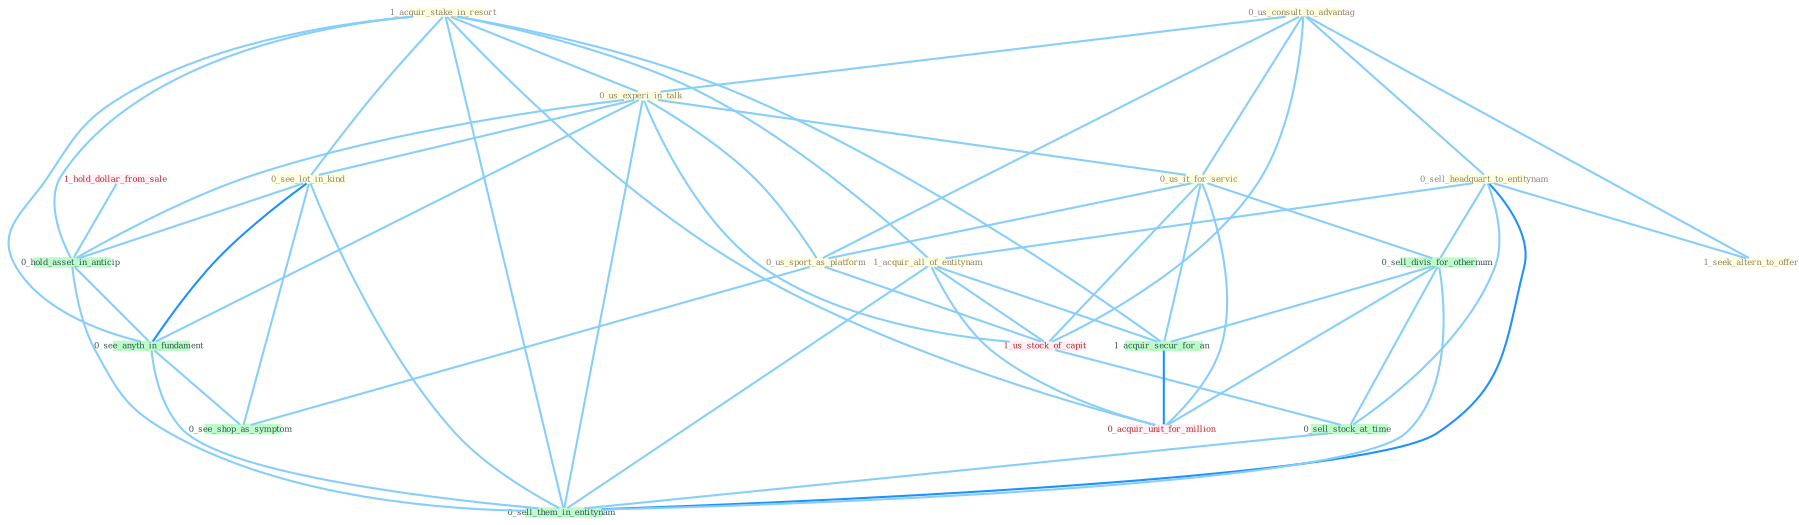 Graph G{ 
    node
    [shape=polygon,style=filled,width=.5,height=.06,color="#BDFCC9",fixedsize=true,fontsize=4,
    fontcolor="#2f4f4f"];
    {node
    [color="#ffffe0", fontcolor="#8b7d6b"] "1_acquir_stake_in_resort " "0_us_consult_to_advantag " "0_us_experi_in_talk " "0_us_it_for_servic " "0_sell_headquart_to_entitynam " "1_acquir_all_of_entitynam " "1_seek_altern_to_offer " "0_see_lot_in_kind " "0_us_sport_as_platform "}
{node [color="#fff0f5", fontcolor="#b22222"] "1_us_stock_of_capit " "1_hold_dollar_from_sale " "0_acquir_unit_for_million "}
edge [color="#B0E2FF"];

	"1_acquir_stake_in_resort " -- "0_us_experi_in_talk " [w="1", color="#87cefa" ];
	"1_acquir_stake_in_resort " -- "1_acquir_all_of_entitynam " [w="1", color="#87cefa" ];
	"1_acquir_stake_in_resort " -- "0_see_lot_in_kind " [w="1", color="#87cefa" ];
	"1_acquir_stake_in_resort " -- "1_acquir_secur_for_an " [w="1", color="#87cefa" ];
	"1_acquir_stake_in_resort " -- "0_hold_asset_in_anticip " [w="1", color="#87cefa" ];
	"1_acquir_stake_in_resort " -- "0_see_anyth_in_fundament " [w="1", color="#87cefa" ];
	"1_acquir_stake_in_resort " -- "0_acquir_unit_for_million " [w="1", color="#87cefa" ];
	"1_acquir_stake_in_resort " -- "0_sell_them_in_entitynam " [w="1", color="#87cefa" ];
	"0_us_consult_to_advantag " -- "0_us_experi_in_talk " [w="1", color="#87cefa" ];
	"0_us_consult_to_advantag " -- "0_us_it_for_servic " [w="1", color="#87cefa" ];
	"0_us_consult_to_advantag " -- "0_sell_headquart_to_entitynam " [w="1", color="#87cefa" ];
	"0_us_consult_to_advantag " -- "1_seek_altern_to_offer " [w="1", color="#87cefa" ];
	"0_us_consult_to_advantag " -- "0_us_sport_as_platform " [w="1", color="#87cefa" ];
	"0_us_consult_to_advantag " -- "1_us_stock_of_capit " [w="1", color="#87cefa" ];
	"0_us_experi_in_talk " -- "0_us_it_for_servic " [w="1", color="#87cefa" ];
	"0_us_experi_in_talk " -- "0_see_lot_in_kind " [w="1", color="#87cefa" ];
	"0_us_experi_in_talk " -- "0_us_sport_as_platform " [w="1", color="#87cefa" ];
	"0_us_experi_in_talk " -- "1_us_stock_of_capit " [w="1", color="#87cefa" ];
	"0_us_experi_in_talk " -- "0_hold_asset_in_anticip " [w="1", color="#87cefa" ];
	"0_us_experi_in_talk " -- "0_see_anyth_in_fundament " [w="1", color="#87cefa" ];
	"0_us_experi_in_talk " -- "0_sell_them_in_entitynam " [w="1", color="#87cefa" ];
	"0_us_it_for_servic " -- "0_us_sport_as_platform " [w="1", color="#87cefa" ];
	"0_us_it_for_servic " -- "0_sell_divis_for_othernum " [w="1", color="#87cefa" ];
	"0_us_it_for_servic " -- "1_acquir_secur_for_an " [w="1", color="#87cefa" ];
	"0_us_it_for_servic " -- "1_us_stock_of_capit " [w="1", color="#87cefa" ];
	"0_us_it_for_servic " -- "0_acquir_unit_for_million " [w="1", color="#87cefa" ];
	"0_sell_headquart_to_entitynam " -- "1_acquir_all_of_entitynam " [w="1", color="#87cefa" ];
	"0_sell_headquart_to_entitynam " -- "1_seek_altern_to_offer " [w="1", color="#87cefa" ];
	"0_sell_headquart_to_entitynam " -- "0_sell_divis_for_othernum " [w="1", color="#87cefa" ];
	"0_sell_headquart_to_entitynam " -- "0_sell_stock_at_time " [w="1", color="#87cefa" ];
	"0_sell_headquart_to_entitynam " -- "0_sell_them_in_entitynam " [w="2", color="#1e90ff" , len=0.8];
	"1_acquir_all_of_entitynam " -- "1_acquir_secur_for_an " [w="1", color="#87cefa" ];
	"1_acquir_all_of_entitynam " -- "1_us_stock_of_capit " [w="1", color="#87cefa" ];
	"1_acquir_all_of_entitynam " -- "0_acquir_unit_for_million " [w="1", color="#87cefa" ];
	"1_acquir_all_of_entitynam " -- "0_sell_them_in_entitynam " [w="1", color="#87cefa" ];
	"0_see_lot_in_kind " -- "0_hold_asset_in_anticip " [w="1", color="#87cefa" ];
	"0_see_lot_in_kind " -- "0_see_anyth_in_fundament " [w="2", color="#1e90ff" , len=0.8];
	"0_see_lot_in_kind " -- "0_see_shop_as_symptom " [w="1", color="#87cefa" ];
	"0_see_lot_in_kind " -- "0_sell_them_in_entitynam " [w="1", color="#87cefa" ];
	"0_us_sport_as_platform " -- "1_us_stock_of_capit " [w="1", color="#87cefa" ];
	"0_us_sport_as_platform " -- "0_see_shop_as_symptom " [w="1", color="#87cefa" ];
	"0_sell_divis_for_othernum " -- "1_acquir_secur_for_an " [w="1", color="#87cefa" ];
	"0_sell_divis_for_othernum " -- "0_sell_stock_at_time " [w="1", color="#87cefa" ];
	"0_sell_divis_for_othernum " -- "0_acquir_unit_for_million " [w="1", color="#87cefa" ];
	"0_sell_divis_for_othernum " -- "0_sell_them_in_entitynam " [w="1", color="#87cefa" ];
	"1_acquir_secur_for_an " -- "0_acquir_unit_for_million " [w="2", color="#1e90ff" , len=0.8];
	"1_us_stock_of_capit " -- "0_sell_stock_at_time " [w="1", color="#87cefa" ];
	"1_hold_dollar_from_sale " -- "0_hold_asset_in_anticip " [w="1", color="#87cefa" ];
	"0_hold_asset_in_anticip " -- "0_see_anyth_in_fundament " [w="1", color="#87cefa" ];
	"0_hold_asset_in_anticip " -- "0_sell_them_in_entitynam " [w="1", color="#87cefa" ];
	"0_sell_stock_at_time " -- "0_sell_them_in_entitynam " [w="1", color="#87cefa" ];
	"0_see_anyth_in_fundament " -- "0_see_shop_as_symptom " [w="1", color="#87cefa" ];
	"0_see_anyth_in_fundament " -- "0_sell_them_in_entitynam " [w="1", color="#87cefa" ];
}